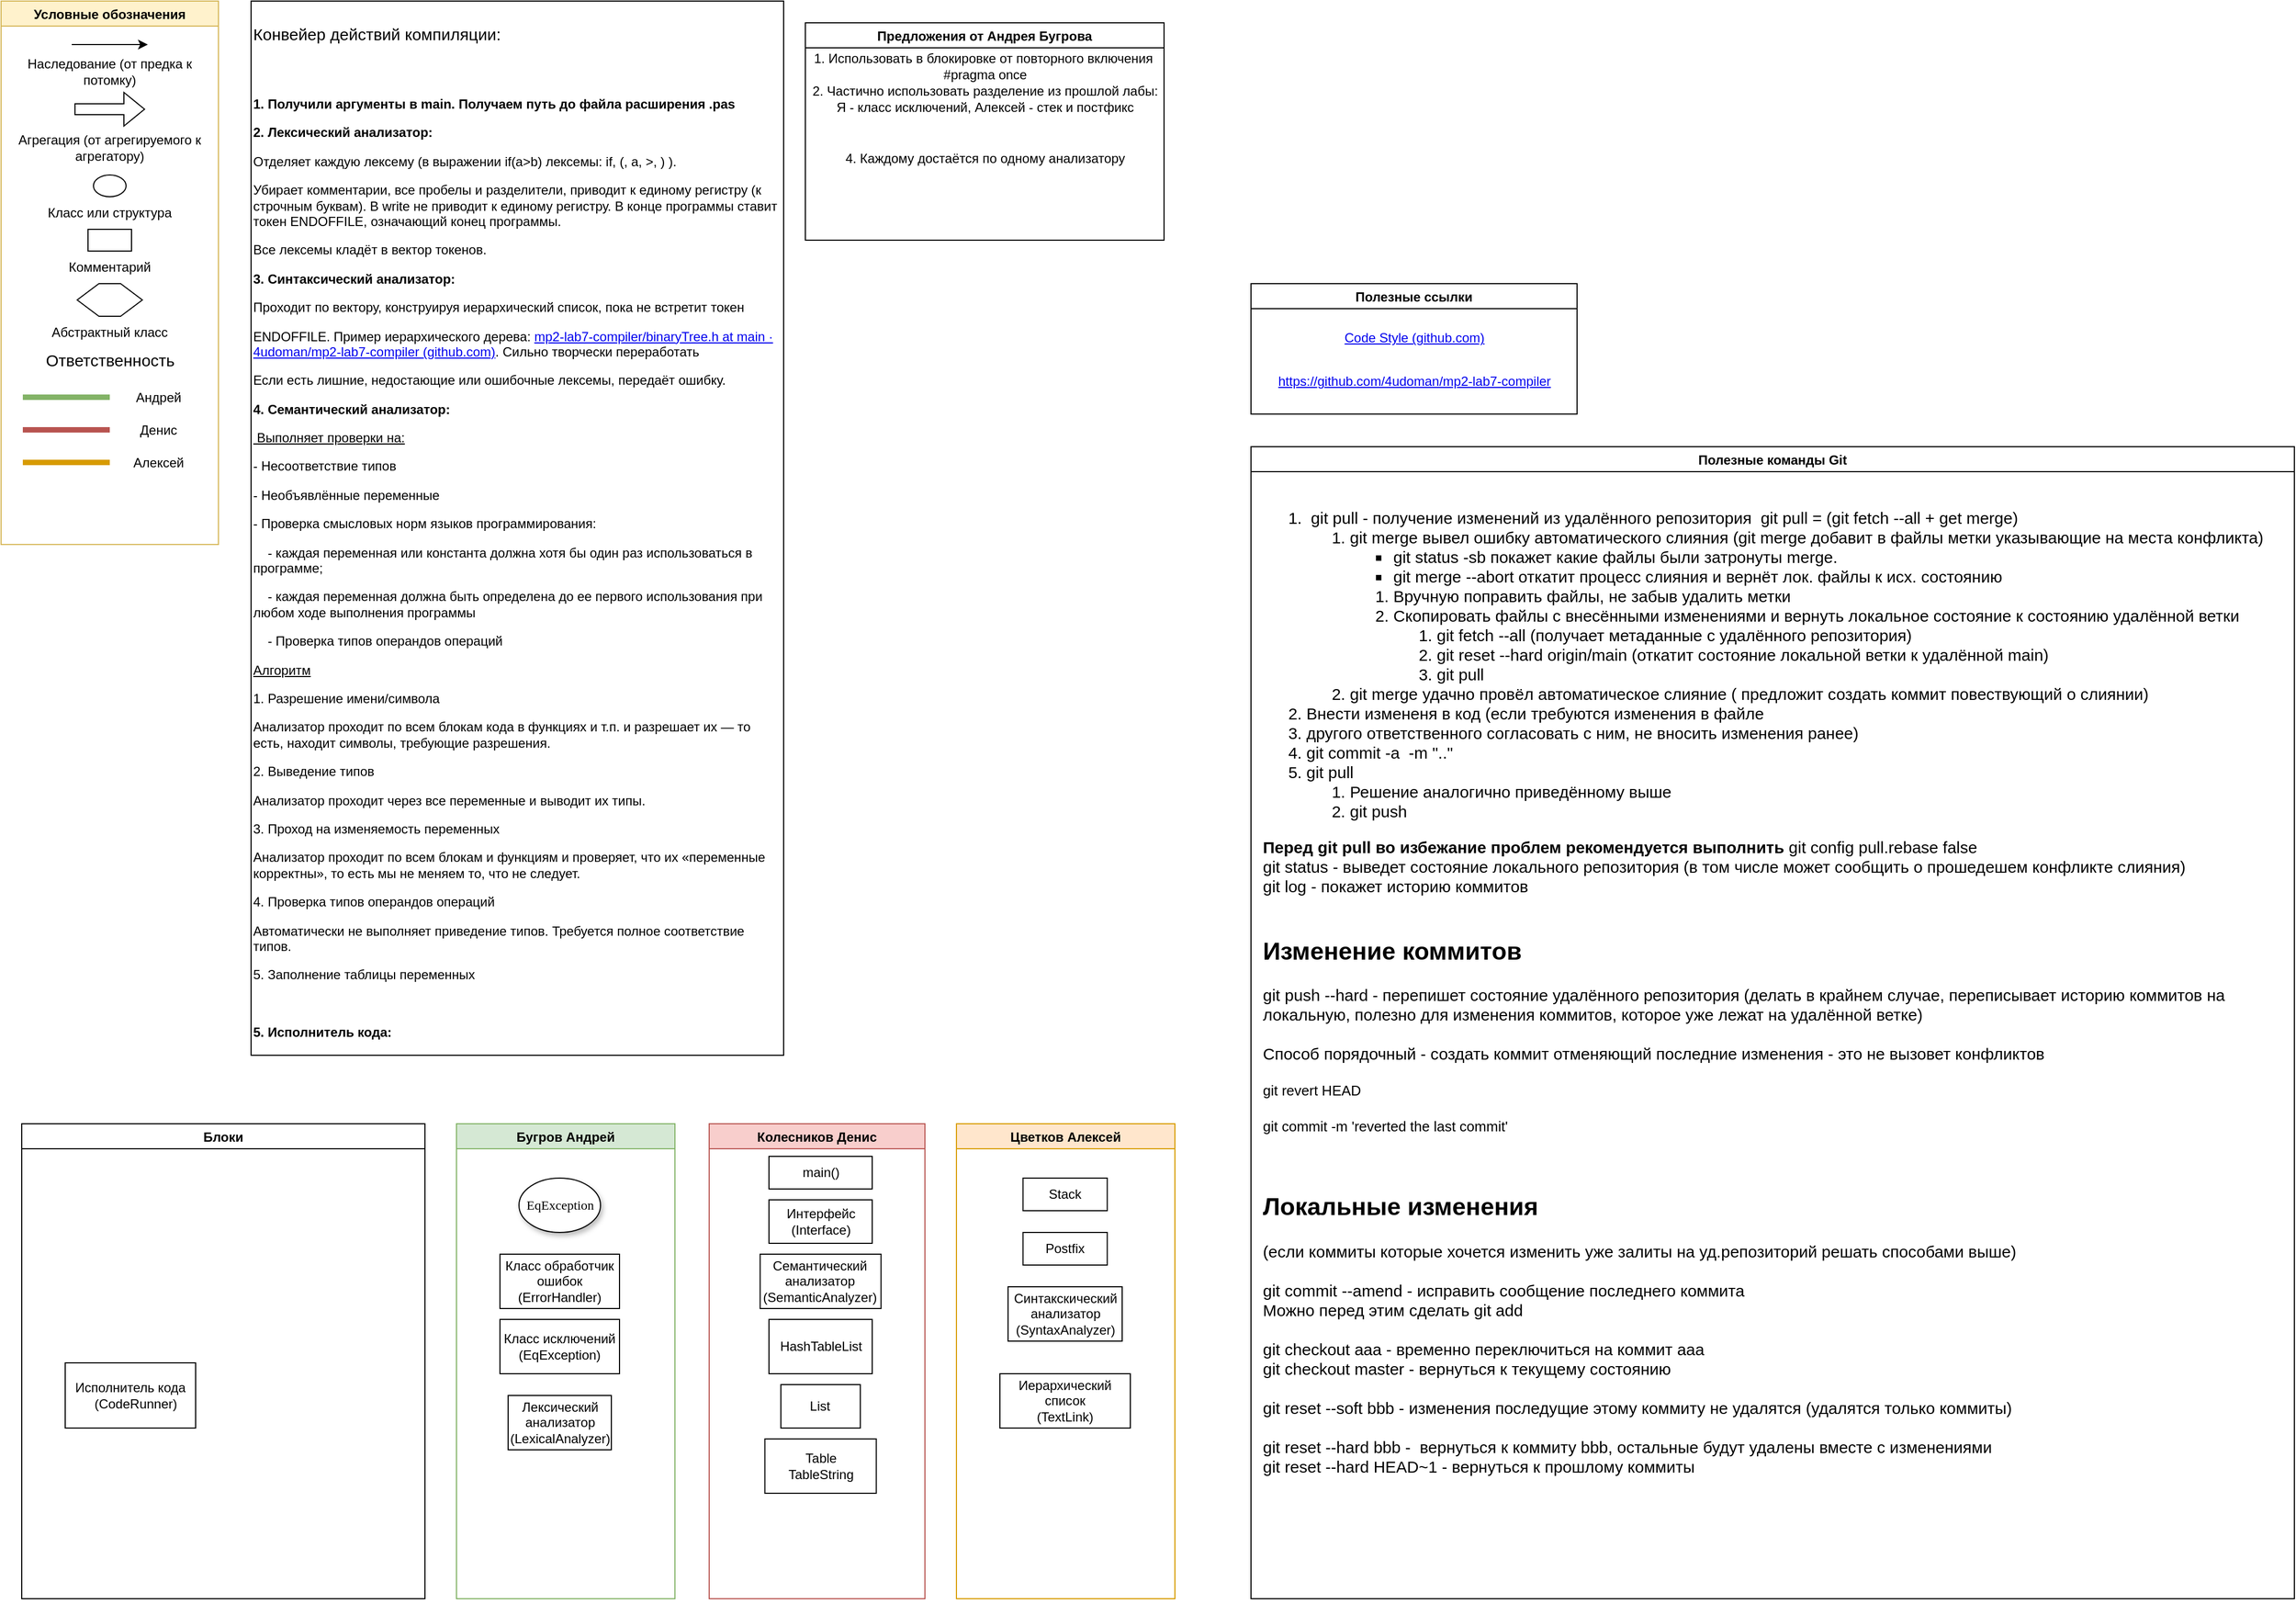 <mxfile version="18.0.3" type="github">
  <diagram name="Page-1" id="42789a77-a242-8287-6e28-9cd8cfd52e62">
    <mxGraphModel dx="1673" dy="885" grid="1" gridSize="10" guides="1" tooltips="1" connect="1" arrows="1" fold="1" page="1" pageScale="1" pageWidth="1920" pageHeight="1200" background="none" math="0" shadow="0">
      <root>
        <mxCell id="0" />
        <mxCell id="1" parent="0" />
        <mxCell id="iuW7hz9HEa-le5su57v6-1" value="Условные обозначения" style="swimlane;fillColor=#fff2cc;strokeColor=#d6b656;" parent="1" vertex="1">
          <mxGeometry width="200" height="500" as="geometry" />
        </mxCell>
        <mxCell id="iuW7hz9HEa-le5su57v6-2" value="" style="endArrow=classic;html=1;rounded=0;" parent="iuW7hz9HEa-le5su57v6-1" edge="1">
          <mxGeometry width="50" height="50" relative="1" as="geometry">
            <mxPoint x="65" y="40" as="sourcePoint" />
            <mxPoint x="135" y="40" as="targetPoint" />
          </mxGeometry>
        </mxCell>
        <mxCell id="iuW7hz9HEa-le5su57v6-3" value="Наследование (от предка к потомку)" style="text;html=1;strokeColor=none;fillColor=none;align=center;verticalAlign=middle;whiteSpace=wrap;rounded=0;" parent="iuW7hz9HEa-le5su57v6-1" vertex="1">
          <mxGeometry y="50" width="200" height="30" as="geometry" />
        </mxCell>
        <mxCell id="iuW7hz9HEa-le5su57v6-4" value="" style="shape=flexArrow;endArrow=classic;html=1;rounded=0;" parent="iuW7hz9HEa-le5su57v6-1" edge="1">
          <mxGeometry width="50" height="50" relative="1" as="geometry">
            <mxPoint x="67.5" y="99.5" as="sourcePoint" />
            <mxPoint x="132.5" y="99.5" as="targetPoint" />
          </mxGeometry>
        </mxCell>
        <mxCell id="iuW7hz9HEa-le5su57v6-5" value="Агрегация (от агрегируемого к агрегатору)" style="text;html=1;strokeColor=none;fillColor=none;align=center;verticalAlign=middle;whiteSpace=wrap;rounded=0;" parent="iuW7hz9HEa-le5su57v6-1" vertex="1">
          <mxGeometry y="120" width="200" height="30" as="geometry" />
        </mxCell>
        <mxCell id="iuW7hz9HEa-le5su57v6-6" value="" style="ellipse;whiteSpace=wrap;html=1;" parent="iuW7hz9HEa-le5su57v6-1" vertex="1">
          <mxGeometry x="85" y="160" width="30" height="20" as="geometry" />
        </mxCell>
        <mxCell id="iuW7hz9HEa-le5su57v6-7" value="Класс или структура" style="text;html=1;strokeColor=none;fillColor=none;align=center;verticalAlign=middle;whiteSpace=wrap;rounded=0;" parent="iuW7hz9HEa-le5su57v6-1" vertex="1">
          <mxGeometry x="40" y="180" width="120" height="30" as="geometry" />
        </mxCell>
        <mxCell id="iuW7hz9HEa-le5su57v6-10" value="" style="rounded=0;whiteSpace=wrap;html=1;" parent="iuW7hz9HEa-le5su57v6-1" vertex="1">
          <mxGeometry x="80" y="210" width="40" height="20" as="geometry" />
        </mxCell>
        <mxCell id="iuW7hz9HEa-le5su57v6-11" value="Комментарий" style="text;html=1;strokeColor=none;fillColor=none;align=center;verticalAlign=middle;whiteSpace=wrap;rounded=0;" parent="iuW7hz9HEa-le5su57v6-1" vertex="1">
          <mxGeometry x="70" y="230" width="60" height="30" as="geometry" />
        </mxCell>
        <mxCell id="iuW7hz9HEa-le5su57v6-13" value="" style="shape=hexagon;perimeter=hexagonPerimeter2;whiteSpace=wrap;html=1;fixedSize=1;" parent="iuW7hz9HEa-le5su57v6-1" vertex="1">
          <mxGeometry x="70" y="260" width="60" height="30" as="geometry" />
        </mxCell>
        <mxCell id="iuW7hz9HEa-le5su57v6-14" value="Абстрактный класс" style="text;html=1;strokeColor=none;fillColor=none;align=center;verticalAlign=middle;whiteSpace=wrap;rounded=0;" parent="iuW7hz9HEa-le5su57v6-1" vertex="1">
          <mxGeometry x="45" y="290" width="110" height="30" as="geometry" />
        </mxCell>
        <mxCell id="-pM-HTgVDpuhf9tNbvXT-4" value="" style="endArrow=none;html=1;rounded=0;fillColor=#d5e8d4;strokeColor=#82b366;strokeWidth=5;" parent="iuW7hz9HEa-le5su57v6-1" edge="1">
          <mxGeometry width="50" height="50" relative="1" as="geometry">
            <mxPoint x="20" y="364.5" as="sourcePoint" />
            <mxPoint x="100" y="364.5" as="targetPoint" />
          </mxGeometry>
        </mxCell>
        <mxCell id="-pM-HTgVDpuhf9tNbvXT-5" value="Ответственность" style="text;html=1;resizable=0;autosize=1;align=center;verticalAlign=middle;points=[];fillColor=none;strokeColor=none;rounded=0;fontSize=15;" parent="iuW7hz9HEa-le5su57v6-1" vertex="1">
          <mxGeometry x="35" y="320" width="130" height="20" as="geometry" />
        </mxCell>
        <mxCell id="-pM-HTgVDpuhf9tNbvXT-6" value="" style="endArrow=none;html=1;rounded=0;fillColor=#f8cecc;strokeColor=#b85450;strokeWidth=5;" parent="iuW7hz9HEa-le5su57v6-1" edge="1">
          <mxGeometry width="50" height="50" relative="1" as="geometry">
            <mxPoint x="20" y="394.5" as="sourcePoint" />
            <mxPoint x="100" y="394.5" as="targetPoint" />
          </mxGeometry>
        </mxCell>
        <mxCell id="-pM-HTgVDpuhf9tNbvXT-7" value="" style="endArrow=none;html=1;rounded=0;fillColor=#ffe6cc;strokeColor=#d79b00;strokeWidth=5;" parent="iuW7hz9HEa-le5su57v6-1" edge="1">
          <mxGeometry width="50" height="50" relative="1" as="geometry">
            <mxPoint x="20" y="424.5" as="sourcePoint" />
            <mxPoint x="100" y="424.5" as="targetPoint" />
          </mxGeometry>
        </mxCell>
        <mxCell id="-pM-HTgVDpuhf9tNbvXT-8" value="Андрей" style="text;html=1;strokeColor=none;fillColor=none;align=center;verticalAlign=middle;whiteSpace=wrap;rounded=0;" parent="iuW7hz9HEa-le5su57v6-1" vertex="1">
          <mxGeometry x="115" y="350" width="60" height="30" as="geometry" />
        </mxCell>
        <mxCell id="-pM-HTgVDpuhf9tNbvXT-9" value="Денис" style="text;html=1;strokeColor=none;fillColor=none;align=center;verticalAlign=middle;whiteSpace=wrap;rounded=0;" parent="iuW7hz9HEa-le5su57v6-1" vertex="1">
          <mxGeometry x="115" y="380" width="60" height="30" as="geometry" />
        </mxCell>
        <mxCell id="-pM-HTgVDpuhf9tNbvXT-10" value="Алексей" style="text;html=1;strokeColor=none;fillColor=none;align=center;verticalAlign=middle;whiteSpace=wrap;rounded=0;" parent="iuW7hz9HEa-le5su57v6-1" vertex="1">
          <mxGeometry x="115" y="410" width="60" height="30" as="geometry" />
        </mxCell>
        <mxCell id="lb1J8IbFt9z_0kmrgKfr-1" value="Полезные ссылки" style="swimlane;" parent="1" vertex="1">
          <mxGeometry x="1150" y="260" width="300" height="120" as="geometry" />
        </mxCell>
        <mxCell id="lb1J8IbFt9z_0kmrgKfr-4" value="&lt;a href=&quot;https://gist.github.com/ParkerProbe/62390cf65179a78cba430d15e39f2079&quot;&gt;Code Style (github.com)&lt;/a&gt;" style="text;html=1;align=center;verticalAlign=middle;resizable=0;points=[];autosize=1;strokeColor=none;fillColor=none;" parent="lb1J8IbFt9z_0kmrgKfr-1" vertex="1">
          <mxGeometry x="80" y="40" width="140" height="20" as="geometry" />
        </mxCell>
        <mxCell id="lb1J8IbFt9z_0kmrgKfr-5" value="&lt;a href=&quot;https://github.com/4udoman/mp2-lab7-compiler&quot;&gt;https://github.com/4udoman/mp2-lab7-compiler&lt;/a&gt;" style="text;html=1;align=center;verticalAlign=middle;resizable=0;points=[];autosize=1;strokeColor=none;fillColor=none;" parent="lb1J8IbFt9z_0kmrgKfr-1" vertex="1">
          <mxGeometry x="15" y="80" width="270" height="20" as="geometry" />
        </mxCell>
        <mxCell id="lb1J8IbFt9z_0kmrgKfr-31" value="Бугров Андрей" style="swimlane;fillColor=#d5e8d4;strokeColor=#82b366;" parent="1" vertex="1">
          <mxGeometry x="419" y="1033" width="201" height="437" as="geometry" />
        </mxCell>
        <mxCell id="JJ14aypj55oh6TthJV8W-1" value="Класс исключений&lt;br&gt;(EqException)" style="rounded=0;whiteSpace=wrap;html=1;" parent="lb1J8IbFt9z_0kmrgKfr-31" vertex="1">
          <mxGeometry x="40" y="180" width="110" height="50" as="geometry" />
        </mxCell>
        <mxCell id="lb1J8IbFt9z_0kmrgKfr-75" value="Класс обработчик ошибок&lt;br&gt;(ErrorHandler)" style="rounded=0;whiteSpace=wrap;html=1;" parent="lb1J8IbFt9z_0kmrgKfr-31" vertex="1">
          <mxGeometry x="40" y="120" width="110" height="50" as="geometry" />
        </mxCell>
        <mxCell id="JJ14aypj55oh6TthJV8W-10" value="Лексический анализатор&lt;br&gt;(LexicalAnalyzer)" style="rounded=0;whiteSpace=wrap;html=1;" parent="lb1J8IbFt9z_0kmrgKfr-31" vertex="1">
          <mxGeometry x="47.5" y="250" width="95" height="50" as="geometry" />
        </mxCell>
        <mxCell id="qFc7p6ZR1PxSnkgHKNbJ-2" value="EqException" style="ellipse;whiteSpace=wrap;html=1;rounded=0;shadow=1;comic=0;labelBackgroundColor=none;strokeWidth=1;fontFamily=Verdana;fontSize=12;align=center;" parent="lb1J8IbFt9z_0kmrgKfr-31" vertex="1">
          <mxGeometry x="57.5" y="50" width="75" height="50" as="geometry" />
        </mxCell>
        <mxCell id="lb1J8IbFt9z_0kmrgKfr-49" value="Колесников Денис" style="swimlane;fillColor=#f8cecc;strokeColor=#b85450;" parent="1" vertex="1">
          <mxGeometry x="651.5" y="1033" width="198.5" height="437" as="geometry" />
        </mxCell>
        <mxCell id="JJ14aypj55oh6TthJV8W-5" value="main()" style="rounded=0;whiteSpace=wrap;html=1;" parent="lb1J8IbFt9z_0kmrgKfr-49" vertex="1">
          <mxGeometry x="55" y="30" width="95" height="30" as="geometry" />
        </mxCell>
        <mxCell id="JJ14aypj55oh6TthJV8W-6" value="Интерфейс&lt;br&gt;(Interface)" style="rounded=0;whiteSpace=wrap;html=1;" parent="lb1J8IbFt9z_0kmrgKfr-49" vertex="1">
          <mxGeometry x="55.01" y="70" width="95" height="40" as="geometry" />
        </mxCell>
        <mxCell id="JJ14aypj55oh6TthJV8W-7" value="Семантический&lt;br&gt;анализатор&lt;br&gt;(SemanticAnalyzer)" style="rounded=0;whiteSpace=wrap;html=1;" parent="lb1J8IbFt9z_0kmrgKfr-49" vertex="1">
          <mxGeometry x="46.88" y="120" width="111.25" height="50" as="geometry" />
        </mxCell>
        <mxCell id="JJ14aypj55oh6TthJV8W-8" value="HashTableList&lt;br&gt;" style="rounded=0;whiteSpace=wrap;html=1;" parent="lb1J8IbFt9z_0kmrgKfr-49" vertex="1">
          <mxGeometry x="55.01" y="180" width="95" height="50" as="geometry" />
        </mxCell>
        <mxCell id="JJ14aypj55oh6TthJV8W-9" value="&lt;div&gt;Table&lt;/div&gt;&lt;div&gt;TableString&lt;br&gt;&lt;/div&gt;" style="rounded=0;whiteSpace=wrap;html=1;" parent="lb1J8IbFt9z_0kmrgKfr-49" vertex="1">
          <mxGeometry x="51.25" y="290" width="102.5" height="50" as="geometry" />
        </mxCell>
        <mxCell id="JJ14aypj55oh6TthJV8W-15" value="List" style="rounded=0;whiteSpace=wrap;html=1;" parent="lb1J8IbFt9z_0kmrgKfr-49" vertex="1">
          <mxGeometry x="65.95" y="240" width="73.12" height="40" as="geometry" />
        </mxCell>
        <mxCell id="lb1J8IbFt9z_0kmrgKfr-50" value="Цветков Алексей" style="swimlane;fillColor=#ffe6cc;strokeColor=#d79b00;" parent="1" vertex="1">
          <mxGeometry x="879" y="1033" width="201" height="437" as="geometry" />
        </mxCell>
        <mxCell id="JJ14aypj55oh6TthJV8W-13" value="Stack" style="rounded=0;whiteSpace=wrap;html=1;" parent="lb1J8IbFt9z_0kmrgKfr-50" vertex="1">
          <mxGeometry x="61.25" y="50" width="77.5" height="30" as="geometry" />
        </mxCell>
        <mxCell id="JJ14aypj55oh6TthJV8W-14" value="Postfix" style="rounded=0;whiteSpace=wrap;html=1;" parent="lb1J8IbFt9z_0kmrgKfr-50" vertex="1">
          <mxGeometry x="61.25" y="100" width="77.5" height="30" as="geometry" />
        </mxCell>
        <mxCell id="0fknKg0I96SZaBarsdJD-2" value="Синтакскический&lt;br&gt;анализатор&lt;br&gt;(SyntaxAnalyzer)" style="rounded=0;whiteSpace=wrap;html=1;" parent="lb1J8IbFt9z_0kmrgKfr-50" vertex="1">
          <mxGeometry x="47.5" y="150" width="105" height="50" as="geometry" />
        </mxCell>
        <mxCell id="0fknKg0I96SZaBarsdJD-5" value="Иерархический&lt;br&gt;список&lt;br&gt;(TextLink)" style="rounded=0;whiteSpace=wrap;html=1;points=[[0,0,0,0,0],[0,0.23,0,0,0],[0,0.5,0,0,0],[0,0.77,0,0,0],[0,1,0,0,0],[0.25,0,0,0,0],[0.25,1,0,0,0],[0.5,0,0,0,0],[0.5,1,0,0,0],[0.75,0,0,0,0],[0.75,1,0,0,0],[1,0,0,0,0],[1,0.27,0,0,0],[1,0.5,0,0,0],[1,0.77,0,0,0],[1,1,0,0,0]];" parent="lb1J8IbFt9z_0kmrgKfr-50" vertex="1">
          <mxGeometry x="40" y="230" width="120" height="50" as="geometry" />
        </mxCell>
        <mxCell id="lb1J8IbFt9z_0kmrgKfr-58" value="Блоки" style="swimlane;" parent="1" vertex="1">
          <mxGeometry x="19" y="1033" width="371" height="437" as="geometry" />
        </mxCell>
        <mxCell id="0fknKg0I96SZaBarsdJD-9" value="Исполнитель кода&lt;br&gt;&lt;div&gt;&lt;span&gt;&amp;nbsp; &amp;nbsp;(&lt;/span&gt;CodeRunner&lt;span&gt;)&lt;/span&gt;&lt;/div&gt;" style="rounded=0;whiteSpace=wrap;html=1;" parent="lb1J8IbFt9z_0kmrgKfr-58" vertex="1">
          <mxGeometry x="40" y="220" width="120" height="60" as="geometry" />
        </mxCell>
        <mxCell id="ob3So-rM5bVcGHjbNZR2-1" value="Полезные команды Git" style="swimlane;" parent="1" vertex="1">
          <mxGeometry x="1150" y="410" width="960" height="1060" as="geometry" />
        </mxCell>
        <mxCell id="ob3So-rM5bVcGHjbNZR2-3" value="&lt;span style=&quot;font-family: , &amp;#34;blinkmacsystemfont&amp;#34; , &amp;#34;roboto&amp;#34; , &amp;#34;helvetica neue&amp;#34; , &amp;#34;geneva&amp;#34; , &amp;#34;noto sans armenian&amp;#34; , &amp;#34;noto sans bengali&amp;#34; , &amp;#34;noto sans cherokee&amp;#34; , &amp;#34;noto sans devanagari&amp;#34; , &amp;#34;noto sans ethiopic&amp;#34; , &amp;#34;noto sans georgian&amp;#34; , &amp;#34;noto sans hebrew&amp;#34; , &amp;#34;noto sans kannada&amp;#34; , &amp;#34;noto sans khmer&amp;#34; , &amp;#34;noto sans lao&amp;#34; , &amp;#34;noto sans osmanya&amp;#34; , &amp;#34;noto sans tamil&amp;#34; , &amp;#34;noto sans telugu&amp;#34; , &amp;#34;noto sans thai&amp;#34; , &amp;#34;arial&amp;#34; , &amp;#34;tahoma&amp;#34; , &amp;#34;verdana&amp;#34; , sans-serif ; font-size: 13px ; text-align: left ; background-color: rgb(255 , 255 , 255)&quot;&gt;&lt;br&gt;&lt;/span&gt;" style="text;html=1;align=center;verticalAlign=middle;resizable=0;points=[];autosize=1;strokeColor=none;fillColor=none;" parent="ob3So-rM5bVcGHjbNZR2-1" vertex="1">
          <mxGeometry x="160" y="35" width="20" height="20" as="geometry" />
        </mxCell>
        <mxCell id="-pM-HTgVDpuhf9tNbvXT-16" value="&lt;ol&gt;&lt;li&gt;&lt;span&gt;&amp;nbsp;git pull - получение изменений из удалённого репозитория&amp;nbsp; git pull = (git fetch --all + get merge)&lt;/span&gt;&lt;/li&gt;&lt;ol&gt;&lt;li&gt;git merge вывел ошибку автоматического слияния (git merge добавит в файлы метки указывающие на места конфликта)&lt;/li&gt;&lt;ul&gt;&lt;li&gt;&lt;span&gt;git status -sb покажет какие файлы были затронуты merge.&amp;nbsp;&lt;/span&gt;&lt;/li&gt;&lt;li&gt;&lt;span&gt;git merge --abort откатит процесс слияния и вернёт лок. файлы к исх. состоянию&lt;/span&gt;&lt;/li&gt;&lt;/ul&gt;&lt;ol&gt;&lt;li&gt;Вручную поправить файлы, не забыв удалить метки&lt;/li&gt;&lt;li&gt;Скопировать файлы с внесёнными изменениями и вернуть локальное состояние к состоянию удалённой ветки&lt;/li&gt;&lt;ol&gt;&lt;li&gt;git fetch --all (получает метаданные с удалённого репозитория)&lt;/li&gt;&lt;li&gt;git reset --hard origin/main (откатит состояние локальной ветки к удалённой main)&lt;/li&gt;&lt;li&gt;git pull&lt;/li&gt;&lt;/ol&gt;&lt;/ol&gt;&lt;li&gt;git merge удачно провёл автоматическое слияние ( предложит создать коммит повествующий о слиянии)&lt;/li&gt;&lt;/ol&gt;&lt;li&gt;&lt;font style=&quot;font-size: 15px&quot;&gt;&lt;font style=&quot;font-size: 15px&quot;&gt;Внести измененя в код (если требуются изменения в файле &lt;/font&gt;&lt;/font&gt;&lt;/li&gt;&lt;li&gt;&lt;font style=&quot;font-size: 15px&quot;&gt;&lt;font style=&quot;font-size: 15px&quot;&gt;другого ответственного согласовать с ним, не вносить изменения ранее)&lt;/font&gt;&lt;/font&gt;&lt;/li&gt;&lt;li&gt;&lt;font style=&quot;font-size: 15px&quot;&gt;git commit -a&amp;nbsp; -m &quot;..&quot;&lt;/font&gt;&lt;/li&gt;&lt;li&gt;&lt;font style=&quot;font-size: 15px&quot;&gt;git pull&amp;nbsp;&lt;/font&gt;&lt;/li&gt;&lt;ol&gt;&lt;li&gt;&lt;font style=&quot;font-size: 15px&quot;&gt;Решение аналогично приведённому выше&lt;/font&gt;&lt;/li&gt;&lt;li&gt;git push&lt;br&gt;&lt;/li&gt;&lt;/ol&gt;&lt;/ol&gt;&lt;div&gt;&lt;b&gt;Перед git pull во избежание проблем рекомендуется выполнить&lt;/b&gt; git config pull.rebase false&lt;/div&gt;&lt;div&gt;git status - выведет состояние локального репозитория (в том числе может сообщить о прошедешем конфликте слияния)&lt;/div&gt;&lt;div&gt;git log - покажет историю коммитов&lt;/div&gt;&lt;div&gt;&lt;br&gt;&lt;/div&gt;&lt;h2&gt;Изменение коммитов&lt;/h2&gt;&lt;div&gt;git push --hard - перепишет состояние удалённого репозитория (делать в крайнем случае, переписывает историю коммитов на&lt;/div&gt;&lt;div&gt;локальную, полезно для изменения коммитов,&amp;nbsp;&lt;span&gt;которое уже ле&lt;/span&gt;&lt;span&gt;жат на удалённой ветке)&lt;/span&gt;&lt;/div&gt;&lt;div&gt;&lt;br&gt;&lt;/div&gt;&lt;div&gt;Способ порядочный - создать коммит отменяющий последние изменения - это не вызовет конфликтов&lt;/div&gt;&lt;p&gt;&lt;span style=&quot;background-color: transparent ; font-family: inherit ; font-style: inherit ; font-weight: inherit ; font-size: 13px&quot;&gt;git revert HEAD&lt;br&gt;&lt;/span&gt;&lt;/p&gt;&lt;p&gt;&lt;span style=&quot;background-color: transparent ; font-family: inherit ; font-style: inherit ; font-weight: inherit ; font-size: 13px&quot;&gt;git commit -m&amp;nbsp;&lt;/span&gt;&lt;span class=&quot;hljs-string&quot; style=&quot;background-color: transparent ; font-family: inherit ; font-style: inherit ; font-variant: inherit ; font-weight: inherit ; font-size: 13px ; margin: 0px ; padding: 0px ; border: 0px ; font-stretch: inherit ; line-height: inherit ; vertical-align: baseline ; box-sizing: inherit&quot;&gt;&#39;reverted the last commit&#39;&lt;/span&gt;&lt;/p&gt;&lt;p&gt;&lt;/p&gt;&lt;p&gt;&lt;span class=&quot;hljs-string&quot; style=&quot;background-color: transparent ; font-family: inherit ; font-style: inherit ; font-variant: inherit ; font-weight: inherit ; font-size: 13px ; margin: 0px ; padding: 0px ; border: 0px ; font-stretch: inherit ; line-height: inherit ; vertical-align: baseline ; box-sizing: inherit&quot;&gt;&lt;br&gt;&lt;/span&gt;&lt;/p&gt;&lt;h2&gt;Локальные изменения&lt;/h2&gt;&lt;div&gt;(если коммиты которые хочется изменить уже залиты на уд.репозиторий решать способами выше)&lt;/div&gt;&lt;div&gt;&lt;br&gt;&lt;/div&gt;&lt;div&gt;git commit --amend - исправить сообщение последнего коммита&lt;/div&gt;&lt;div&gt;Можно перед этим сделать git add&amp;nbsp;&lt;/div&gt;&lt;div&gt;&lt;br&gt;&lt;/div&gt;&lt;div&gt;git checkout aaa - временно переключиться на коммит aaa&lt;/div&gt;&lt;div&gt;git checkout master - вернуться к текущему состоянию&lt;/div&gt;&lt;div&gt;&lt;br&gt;&lt;/div&gt;&lt;div&gt;git reset --soft bbb - изменения последущие этому коммиту не удалятся (удалятся только коммиты)&amp;nbsp;&lt;br&gt;&lt;/div&gt;&lt;div&gt;&lt;br&gt;&lt;/div&gt;&lt;div&gt;git reset --hard bbb -&amp;nbsp; вернуться к коммиту bbb, остальные будут удалены вместе с изменениями&lt;/div&gt;&lt;div&gt;git reset --hard HEAD~1 - вернуться к прошлому коммиты&lt;/div&gt;&lt;div&gt;&lt;code class=&quot;hljs language-css&quot; style=&quot;margin: 0px ; padding: 0px ; border: 0px ; font-style: inherit ; font-variant: inherit ; font-weight: inherit ; font-stretch: inherit ; line-height: inherit ; font-family: inherit ; vertical-align: baseline ; box-sizing: inherit ; background-color: transparent&quot;&gt;&lt;br&gt;&lt;/code&gt;&lt;/div&gt;&lt;div&gt;&lt;br&gt;&lt;/div&gt;&lt;div&gt;&lt;br&gt;&lt;/div&gt;&lt;div&gt;&lt;br&gt;&lt;/div&gt;&lt;div&gt;&lt;br&gt;&lt;/div&gt;&lt;div&gt;&lt;br&gt;&lt;/div&gt;&lt;div&gt;&lt;br&gt;&lt;/div&gt;" style="text;html=1;resizable=0;autosize=1;align=left;verticalAlign=top;points=[];fillColor=none;strokeColor=none;rounded=0;fontSize=15;" parent="ob3So-rM5bVcGHjbNZR2-1" vertex="1">
          <mxGeometry x="9" y="35" width="940" height="1020" as="geometry" />
        </mxCell>
        <mxCell id="2RiGxYoO24wWiqjHJsVi-1" value="Предложения от Андрея Бугрова" style="swimlane;" parent="1" vertex="1">
          <mxGeometry x="740" y="20" width="330" height="200" as="geometry" />
        </mxCell>
        <mxCell id="2RiGxYoO24wWiqjHJsVi-2" value="1. Использовать в блокировке от повторного включения&amp;nbsp;&lt;br&gt;#pragma once" style="text;html=1;align=center;verticalAlign=middle;resizable=0;points=[];autosize=1;strokeColor=none;fillColor=none;" parent="2RiGxYoO24wWiqjHJsVi-1" vertex="1">
          <mxGeometry y="25" width="330" height="30" as="geometry" />
        </mxCell>
        <mxCell id="2RiGxYoO24wWiqjHJsVi-3" value="2. Частично использовать разделение из прошлой лабы:&lt;br&gt;Я - класс исключений, Алексей - стек и постфикс" style="text;html=1;align=center;verticalAlign=middle;resizable=0;points=[];autosize=1;strokeColor=none;fillColor=none;" parent="2RiGxYoO24wWiqjHJsVi-1" vertex="1">
          <mxGeometry y="55" width="330" height="30" as="geometry" />
        </mxCell>
        <mxCell id="2RiGxYoO24wWiqjHJsVi-9" value="4. Каждому достаётся по одному анализатору" style="text;html=1;align=center;verticalAlign=middle;resizable=0;points=[];autosize=1;strokeColor=none;fillColor=none;" parent="2RiGxYoO24wWiqjHJsVi-1" vertex="1">
          <mxGeometry x="30" y="115" width="270" height="20" as="geometry" />
        </mxCell>
        <mxCell id="-QRkZu0fPuvnNcLMefd_-1" value="&lt;div style=&quot;font-size: 15px;&quot;&gt;&lt;p&gt;&lt;font face=&quot;Helvetica&quot;&gt;Конвейер действий компиляции:&lt;/font&gt;&lt;/p&gt;&lt;/div&gt;&lt;div style=&quot;font-size: 15px;&quot;&gt;&lt;p&gt;&lt;font face=&quot;Helvetica&quot;&gt;&lt;br&gt;&lt;/font&gt;&lt;/p&gt;&lt;/div&gt;&lt;div&gt;&lt;p&gt;&lt;font face=&quot;Helvetica&quot;&gt;&lt;b&gt;1. Получили аргументы в main. Получаем путь до файла расширения .pas&lt;/b&gt;&lt;/font&gt;&lt;/p&gt;&lt;/div&gt;&lt;div&gt;&lt;p&gt;&lt;font face=&quot;Helvetica&quot;&gt;&lt;b&gt;2. Лексический анализатор:&lt;/b&gt;&lt;/font&gt;&lt;/p&gt;&lt;/div&gt;&lt;div&gt;&lt;p&gt;&lt;font face=&quot;Helvetica&quot;&gt;Отделяет каждую лексему (в выражении if(a&amp;gt;b) лексемы: if, (, a, &amp;gt;, ) ).&lt;/font&gt;&lt;/p&gt;&lt;/div&gt;&lt;div&gt;&lt;p&gt;&lt;font face=&quot;Helvetica&quot;&gt;Убирает комментарии, все пробелы и разделители, приводит к единому регистру (к строчным буквам). В write не приводит к единому регистру. В конце программы ставит токен ENDOFFILE, означающий конец программы.&lt;/font&gt;&lt;/p&gt;&lt;/div&gt;&lt;div&gt;&lt;p&gt;&lt;font face=&quot;Helvetica&quot;&gt;Все лексемы кладёт в вектор токенов.&lt;/font&gt;&lt;/p&gt;&lt;/div&gt;&lt;div&gt;&lt;p&gt;&lt;font face=&quot;Helvetica&quot;&gt;&lt;b&gt;3. Синтаксический анализатор:&lt;/b&gt;&lt;/font&gt;&lt;/p&gt;&lt;/div&gt;&lt;div&gt;&lt;p&gt;&lt;font face=&quot;Helvetica&quot;&gt;Проходит по вектору, конструируя иерархический список, пока не встретит токен&amp;nbsp;&lt;/font&gt;&lt;/p&gt;&lt;/div&gt;&lt;p&gt;&lt;font face=&quot;Helvetica&quot;&gt;ENDOFFILE. Пример иерархического дерева:&amp;nbsp;&lt;a href=&quot;https://github.com/4udoman/mp2-lab7-compiler/blob/main/data_structures/binaryTree.h&quot;&gt;mp2-lab7-compiler/binaryTree.h at main · 4udoman/mp2-lab7-compiler (github.com)&lt;/a&gt;. Сильно творчески переработать&lt;/font&gt;&lt;/p&gt;&lt;div&gt;&lt;p&gt;&lt;font face=&quot;Helvetica&quot;&gt;Если есть лишние, недостающие или ошибочные лексемы, передаёт ошибку.&lt;/font&gt;&lt;/p&gt;&lt;/div&gt;&lt;div&gt;&lt;p&gt;&lt;font face=&quot;Helvetica&quot;&gt;&lt;b&gt;4. Семантический анализатор: &lt;br&gt;&lt;/b&gt;&lt;/font&gt;&lt;/p&gt;&lt;/div&gt;&lt;div&gt;&lt;p&gt;&lt;u&gt;&lt;font face=&quot;Helvetica&quot;&gt;&amp;nbsp;Выполняет проверки на: &lt;/font&gt;&lt;/u&gt;&lt;/p&gt;&lt;/div&gt;&lt;p&gt;&lt;font face=&quot;Helvetica&quot;&gt;- Несоответствие типов&lt;/font&gt;&lt;/p&gt;&lt;p&gt;&lt;font face=&quot;Helvetica&quot;&gt;- Необъявлённые переменные&lt;/font&gt;&lt;/p&gt;&lt;p&gt;&lt;font face=&quot;Helvetica&quot;&gt;- Проверка смысловых норм языков программирования:&lt;/font&gt;&lt;/p&gt;&lt;p&gt;&lt;font face=&quot;Helvetica&quot;&gt;&amp;nbsp;&amp;nbsp; &amp;nbsp;- каждая переменная или константа должна хотя бы один раз использоваться в программе;&lt;/font&gt;&lt;/p&gt;&lt;p&gt;&lt;font face=&quot;Helvetica&quot;&gt;&amp;nbsp;&amp;nbsp; &amp;nbsp;- каждая переменная должна быть определена до ее первого использования при любом ходе выполнения программы&lt;/font&gt;&lt;/p&gt;&lt;p&gt;&lt;font face=&quot;Helvetica&quot;&gt;&amp;nbsp;&amp;nbsp; &amp;nbsp;- Проверка типов операндов операций&lt;/font&gt;&lt;/p&gt;&lt;p&gt;&lt;u&gt;&lt;font face=&quot;Helvetica&quot;&gt;Алгоритм&lt;/font&gt;&lt;/u&gt;&lt;/p&gt;&lt;p&gt;&lt;font face=&quot;Helvetica&quot;&gt;1. Разрешение имени/символа&lt;/font&gt;&lt;/p&gt;&lt;div&gt;&lt;p&gt;&lt;font face=&quot;Helvetica&quot;&gt;Анализатор проходит по всем блокам кода в функциях и т.п. и разрешает их — то есть, находит символы, требующие разрешения.&lt;/font&gt;&lt;/p&gt;&lt;/div&gt;&lt;p&gt;&lt;font face=&quot;Helvetica&quot;&gt;2. Выведение типов &lt;/font&gt;&lt;/p&gt;&lt;div&gt;&lt;p&gt;&lt;font face=&quot;Helvetica&quot;&gt;Анализатор проходит через все переменные и выводит их типы.&lt;/font&gt;&lt;/p&gt;&lt;/div&gt;&lt;p&gt;&lt;font face=&quot;Helvetica&quot;&gt;3. Проход на изменяемость переменных &lt;/font&gt;&lt;/p&gt;&lt;p&gt;&lt;font face=&quot;Helvetica&quot;&gt;Анализатор проходит по всем блокам и функциям и проверяет, что их «переменные корректны», то есть мы не меняем то, что не следует.&lt;/font&gt;&lt;/p&gt;&lt;p&gt;&lt;font face=&quot;Helvetica&quot;&gt;4. Проверка типов операндов операций&lt;/font&gt;&lt;/p&gt;&lt;p&gt;&lt;font face=&quot;Helvetica&quot;&gt;Автоматически не выполняет приведение типов. Требуется полное соответствие типов. &lt;br&gt;&lt;/font&gt;&lt;/p&gt;&lt;p&gt;&lt;font face=&quot;Helvetica&quot;&gt;5. Заполнение таблицы переменных&lt;/font&gt;&lt;/p&gt;&lt;div&gt;&lt;p&gt;&lt;font face=&quot;Helvetica&quot;&gt;&lt;br&gt;&lt;/font&gt;&lt;/p&gt;&lt;/div&gt;&lt;div&gt;&lt;p&gt;&lt;font face=&quot;Helvetica&quot;&gt;&lt;b&gt;5. Исполнитель кода:&amp;nbsp;&lt;/b&gt;&lt;/font&gt;&lt;/p&gt;&lt;/div&gt;" style="rounded=0;whiteSpace=wrap;html=1;align=left;verticalAlign=top;" parent="1" vertex="1">
          <mxGeometry x="230" width="490" height="970" as="geometry" />
        </mxCell>
      </root>
    </mxGraphModel>
  </diagram>
</mxfile>

